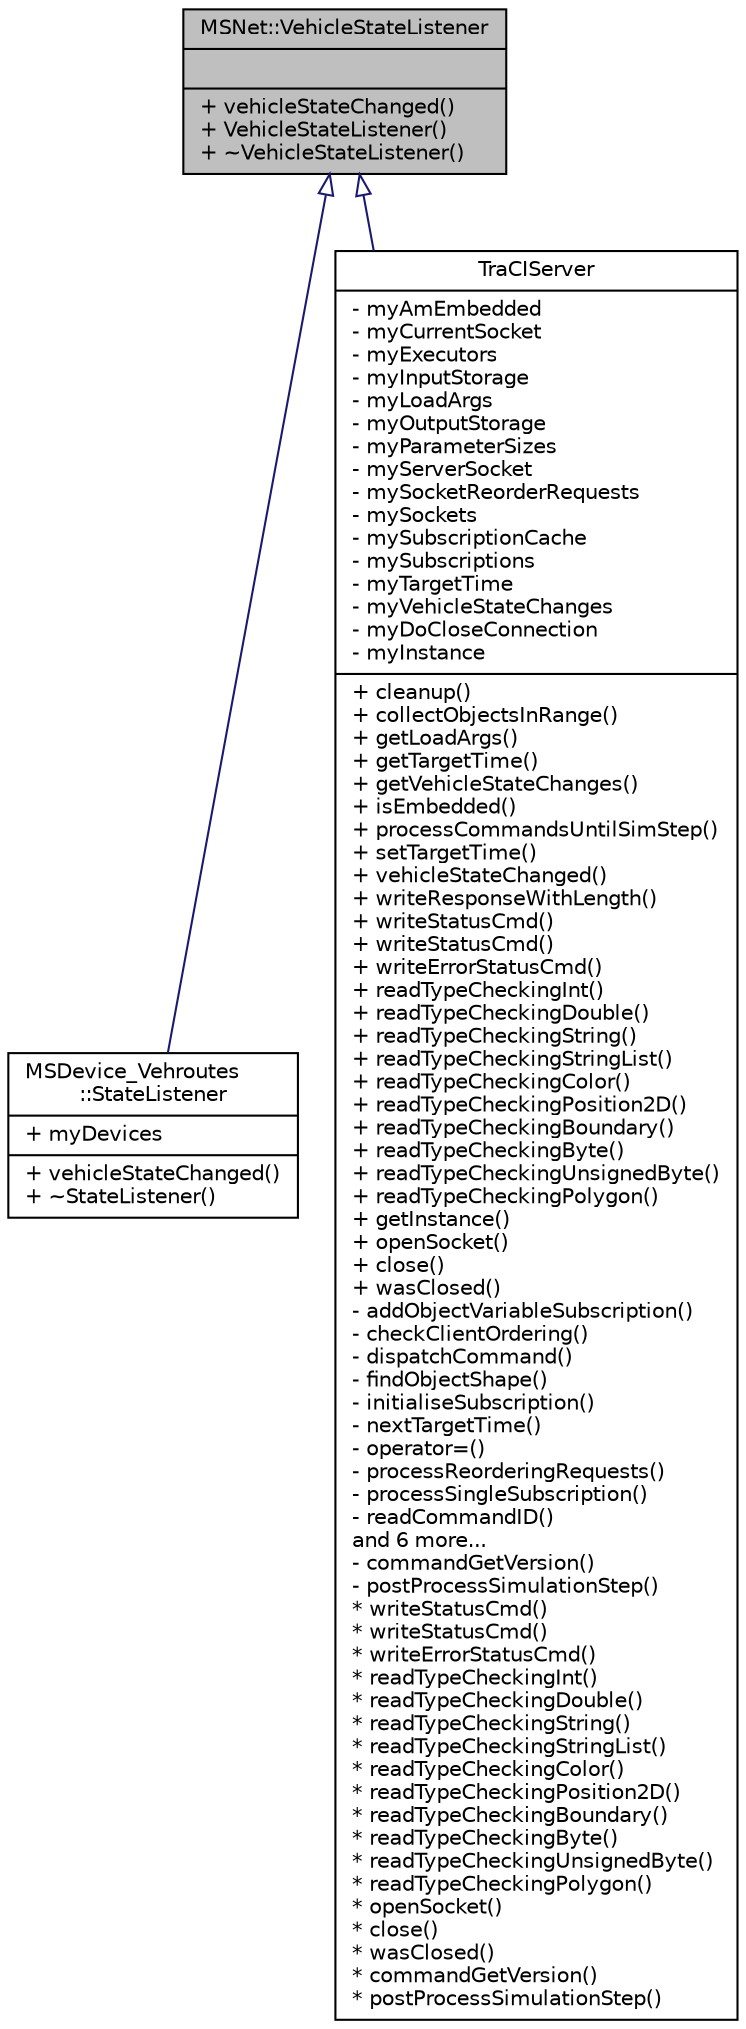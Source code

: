 digraph "MSNet::VehicleStateListener"
{
  edge [fontname="Helvetica",fontsize="10",labelfontname="Helvetica",labelfontsize="10"];
  node [fontname="Helvetica",fontsize="10",shape=record];
  Node0 [label="{MSNet::VehicleStateListener\n||+ vehicleStateChanged()\l+ VehicleStateListener()\l+ ~VehicleStateListener()\l}",height=0.2,width=0.4,color="black", fillcolor="grey75", style="filled", fontcolor="black"];
  Node0 -> Node1 [dir="back",color="midnightblue",fontsize="10",style="solid",arrowtail="onormal",fontname="Helvetica"];
  Node1 [label="{MSDevice_Vehroutes\l::StateListener\n|+ myDevices\l|+ vehicleStateChanged()\l+ ~StateListener()\l}",height=0.2,width=0.4,color="black", fillcolor="white", style="filled",URL="$d0/daf/class_m_s_device___vehroutes_1_1_state_listener.html",tooltip="A class that is notified about reroutings. "];
  Node0 -> Node2 [dir="back",color="midnightblue",fontsize="10",style="solid",arrowtail="onormal",fontname="Helvetica"];
  Node2 [label="{TraCIServer\n|- myAmEmbedded\l- myCurrentSocket\l- myExecutors\l- myInputStorage\l- myLoadArgs\l- myOutputStorage\l- myParameterSizes\l- myServerSocket\l- mySocketReorderRequests\l- mySockets\l- mySubscriptionCache\l- mySubscriptions\l- myTargetTime\l- myVehicleStateChanges\l- myDoCloseConnection\l- myInstance\l|+ cleanup()\l+ collectObjectsInRange()\l+ getLoadArgs()\l+ getTargetTime()\l+ getVehicleStateChanges()\l+ isEmbedded()\l+ processCommandsUntilSimStep()\l+ setTargetTime()\l+ vehicleStateChanged()\l+ writeResponseWithLength()\l+ writeStatusCmd()\l+ writeStatusCmd()\l+ writeErrorStatusCmd()\l+ readTypeCheckingInt()\l+ readTypeCheckingDouble()\l+ readTypeCheckingString()\l+ readTypeCheckingStringList()\l+ readTypeCheckingColor()\l+ readTypeCheckingPosition2D()\l+ readTypeCheckingBoundary()\l+ readTypeCheckingByte()\l+ readTypeCheckingUnsignedByte()\l+ readTypeCheckingPolygon()\l+ getInstance()\l+ openSocket()\l+ close()\l+ wasClosed()\l- addObjectVariableSubscription()\l- checkClientOrdering()\l- dispatchCommand()\l- findObjectShape()\l- initialiseSubscription()\l- nextTargetTime()\l- operator=()\l- processReorderingRequests()\l- processSingleSubscription()\l- readCommandID()\land 6 more...\l- commandGetVersion()\l- postProcessSimulationStep()\l* writeStatusCmd()\l* writeStatusCmd()\l* writeErrorStatusCmd()\l* readTypeCheckingInt()\l* readTypeCheckingDouble()\l* readTypeCheckingString()\l* readTypeCheckingStringList()\l* readTypeCheckingColor()\l* readTypeCheckingPosition2D()\l* readTypeCheckingBoundary()\l* readTypeCheckingByte()\l* readTypeCheckingUnsignedByte()\l* readTypeCheckingPolygon()\l* openSocket()\l* close()\l* wasClosed()\l* commandGetVersion()\l* postProcessSimulationStep()\l}",height=0.2,width=0.4,color="black", fillcolor="white", style="filled",URL="$d3/da5/class_tra_c_i_server.html",tooltip="TraCI server used to control sumo by a remote TraCI client. "];
}
